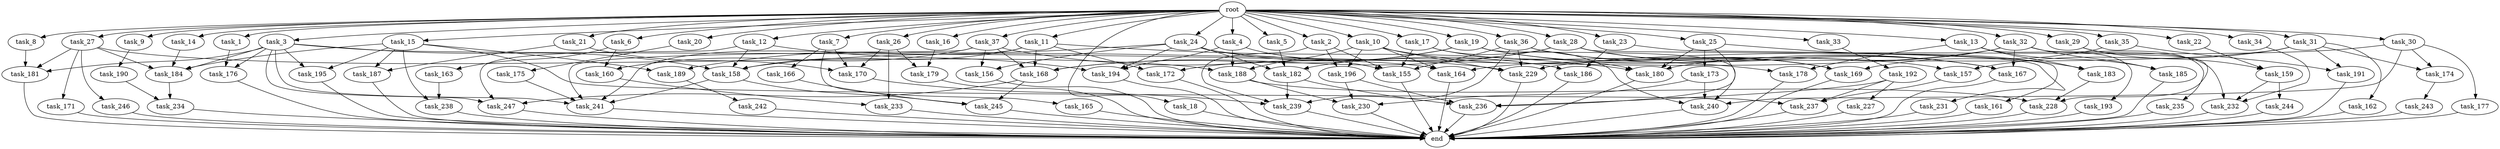 digraph G {
  root [size="0.000000"];
  task_1 [size="1.024000"];
  task_2 [size="1.024000"];
  task_3 [size="1.024000"];
  task_4 [size="1.024000"];
  task_5 [size="1.024000"];
  task_6 [size="1.024000"];
  task_7 [size="1.024000"];
  task_8 [size="1.024000"];
  task_9 [size="1.024000"];
  task_10 [size="1.024000"];
  task_11 [size="1.024000"];
  task_12 [size="1.024000"];
  task_13 [size="1.024000"];
  task_14 [size="1.024000"];
  task_15 [size="1.024000"];
  task_16 [size="1.024000"];
  task_17 [size="1.024000"];
  task_18 [size="1.024000"];
  task_19 [size="1.024000"];
  task_20 [size="1.024000"];
  task_21 [size="1.024000"];
  task_22 [size="1.024000"];
  task_23 [size="1.024000"];
  task_24 [size="1.024000"];
  task_25 [size="1.024000"];
  task_26 [size="1.024000"];
  task_27 [size="1.024000"];
  task_28 [size="1.024000"];
  task_29 [size="1.024000"];
  task_30 [size="1.024000"];
  task_31 [size="1.024000"];
  task_32 [size="1.024000"];
  task_33 [size="1.024000"];
  task_34 [size="1.024000"];
  task_35 [size="1.024000"];
  task_36 [size="1.024000"];
  task_37 [size="1.024000"];
  task_155 [size="1795296329.728000"];
  task_156 [size="1554778161.152000"];
  task_157 [size="1073741824.000000"];
  task_158 [size="2482491097.088000"];
  task_159 [size="893353197.568000"];
  task_160 [size="1005022347.264000"];
  task_161 [size="309237645.312000"];
  task_162 [size="214748364.800000"];
  task_163 [size="309237645.312000"];
  task_164 [size="1769526525.952000"];
  task_165 [size="137438953.472000"];
  task_166 [size="137438953.472000"];
  task_167 [size="1597727834.112000"];
  task_168 [size="2319282339.840000"];
  task_169 [size="2078764171.264000"];
  task_170 [size="386547056.640000"];
  task_171 [size="549755813.888000"];
  task_172 [size="764504178.688000"];
  task_173 [size="858993459.200000"];
  task_174 [size="292057776.128000"];
  task_175 [size="858993459.200000"];
  task_176 [size="936302870.528000"];
  task_177 [size="77309411.328000"];
  task_178 [size="1005022347.264000"];
  task_179 [size="171798691.840000"];
  task_180 [size="1700807049.216000"];
  task_181 [size="1623497637.888000"];
  task_182 [size="2267742732.288000"];
  task_183 [size="1168231104.512000"];
  task_184 [size="1580547964.928000"];
  task_185 [size="523986010.112000"];
  task_186 [size="1168231104.512000"];
  task_187 [size="249108103.168000"];
  task_188 [size="2104533975.040000"];
  task_189 [size="893353197.568000"];
  task_190 [size="77309411.328000"];
  task_191 [size="910533066.752000"];
  task_192 [size="34359738.368000"];
  task_193 [size="309237645.312000"];
  task_194 [size="2576980377.600000"];
  task_195 [size="893353197.568000"];
  task_196 [size="1245540515.840000"];
  task_227 [size="549755813.888000"];
  task_228 [size="1108101562.368000"];
  task_229 [size="1778116460.544000"];
  task_230 [size="506806140.928000"];
  task_231 [size="858993459.200000"];
  task_232 [size="833223655.424000"];
  task_233 [size="343597383.680000"];
  task_234 [size="274877906.944000"];
  task_235 [size="214748364.800000"];
  task_236 [size="2345052143.616000"];
  task_237 [size="1133871366.144000"];
  task_238 [size="68719476.736000"];
  task_239 [size="1752346656.768000"];
  task_240 [size="584115552.256000"];
  task_241 [size="2946347565.056000"];
  task_242 [size="77309411.328000"];
  task_243 [size="214748364.800000"];
  task_244 [size="309237645.312000"];
  task_245 [size="867583393.792000"];
  task_246 [size="549755813.888000"];
  task_247 [size="1855425871.872000"];
  end [size="0.000000"];

  root -> task_1 [size="1.000000"];
  root -> task_2 [size="1.000000"];
  root -> task_3 [size="1.000000"];
  root -> task_4 [size="1.000000"];
  root -> task_5 [size="1.000000"];
  root -> task_6 [size="1.000000"];
  root -> task_7 [size="1.000000"];
  root -> task_8 [size="1.000000"];
  root -> task_9 [size="1.000000"];
  root -> task_10 [size="1.000000"];
  root -> task_11 [size="1.000000"];
  root -> task_12 [size="1.000000"];
  root -> task_13 [size="1.000000"];
  root -> task_14 [size="1.000000"];
  root -> task_15 [size="1.000000"];
  root -> task_16 [size="1.000000"];
  root -> task_17 [size="1.000000"];
  root -> task_18 [size="1.000000"];
  root -> task_19 [size="1.000000"];
  root -> task_20 [size="1.000000"];
  root -> task_21 [size="1.000000"];
  root -> task_22 [size="1.000000"];
  root -> task_23 [size="1.000000"];
  root -> task_24 [size="1.000000"];
  root -> task_25 [size="1.000000"];
  root -> task_26 [size="1.000000"];
  root -> task_27 [size="1.000000"];
  root -> task_28 [size="1.000000"];
  root -> task_29 [size="1.000000"];
  root -> task_30 [size="1.000000"];
  root -> task_31 [size="1.000000"];
  root -> task_32 [size="1.000000"];
  root -> task_33 [size="1.000000"];
  root -> task_34 [size="1.000000"];
  root -> task_35 [size="1.000000"];
  root -> task_36 [size="1.000000"];
  root -> task_37 [size="1.000000"];
  task_1 -> task_176 [size="75497472.000000"];
  task_2 -> task_155 [size="536870912.000000"];
  task_2 -> task_196 [size="536870912.000000"];
  task_2 -> task_239 [size="536870912.000000"];
  task_3 -> task_158 [size="838860800.000000"];
  task_3 -> task_164 [size="838860800.000000"];
  task_3 -> task_176 [size="838860800.000000"];
  task_3 -> task_181 [size="838860800.000000"];
  task_3 -> task_184 [size="838860800.000000"];
  task_3 -> task_195 [size="838860800.000000"];
  task_3 -> task_241 [size="838860800.000000"];
  task_3 -> task_247 [size="838860800.000000"];
  task_4 -> task_155 [size="838860800.000000"];
  task_4 -> task_188 [size="838860800.000000"];
  task_4 -> task_194 [size="838860800.000000"];
  task_5 -> task_182 [size="536870912.000000"];
  task_6 -> task_160 [size="301989888.000000"];
  task_6 -> task_163 [size="301989888.000000"];
  task_7 -> task_165 [size="134217728.000000"];
  task_7 -> task_166 [size="134217728.000000"];
  task_7 -> task_170 [size="134217728.000000"];
  task_8 -> task_181 [size="209715200.000000"];
  task_9 -> task_190 [size="75497472.000000"];
  task_10 -> task_164 [size="679477248.000000"];
  task_10 -> task_178 [size="679477248.000000"];
  task_10 -> task_188 [size="679477248.000000"];
  task_10 -> task_196 [size="679477248.000000"];
  task_10 -> task_229 [size="679477248.000000"];
  task_11 -> task_158 [size="536870912.000000"];
  task_11 -> task_168 [size="536870912.000000"];
  task_11 -> task_172 [size="536870912.000000"];
  task_11 -> task_180 [size="536870912.000000"];
  task_11 -> task_241 [size="536870912.000000"];
  task_12 -> task_158 [size="838860800.000000"];
  task_12 -> task_194 [size="838860800.000000"];
  task_12 -> task_247 [size="838860800.000000"];
  task_13 -> task_178 [size="301989888.000000"];
  task_13 -> task_183 [size="301989888.000000"];
  task_13 -> task_185 [size="301989888.000000"];
  task_13 -> task_193 [size="301989888.000000"];
  task_14 -> task_184 [size="134217728.000000"];
  task_15 -> task_184 [size="33554432.000000"];
  task_15 -> task_187 [size="33554432.000000"];
  task_15 -> task_189 [size="33554432.000000"];
  task_15 -> task_195 [size="33554432.000000"];
  task_15 -> task_237 [size="33554432.000000"];
  task_15 -> task_238 [size="33554432.000000"];
  task_16 -> task_179 [size="134217728.000000"];
  task_17 -> task_155 [size="75497472.000000"];
  task_17 -> task_180 [size="75497472.000000"];
  task_17 -> task_240 [size="75497472.000000"];
  task_18 -> end [size="1.000000"];
  task_19 -> task_167 [size="209715200.000000"];
  task_19 -> task_168 [size="209715200.000000"];
  task_19 -> task_169 [size="209715200.000000"];
  task_19 -> task_172 [size="209715200.000000"];
  task_19 -> task_240 [size="209715200.000000"];
  task_20 -> task_175 [size="838860800.000000"];
  task_21 -> task_170 [size="209715200.000000"];
  task_21 -> task_187 [size="209715200.000000"];
  task_22 -> task_159 [size="838860800.000000"];
  task_23 -> task_161 [size="301989888.000000"];
  task_23 -> task_186 [size="301989888.000000"];
  task_24 -> task_156 [size="838860800.000000"];
  task_24 -> task_157 [size="838860800.000000"];
  task_24 -> task_182 [size="838860800.000000"];
  task_24 -> task_186 [size="838860800.000000"];
  task_24 -> task_189 [size="838860800.000000"];
  task_24 -> task_194 [size="838860800.000000"];
  task_25 -> task_173 [size="838860800.000000"];
  task_25 -> task_180 [size="838860800.000000"];
  task_25 -> task_183 [size="838860800.000000"];
  task_25 -> task_236 [size="838860800.000000"];
  task_26 -> task_170 [size="33554432.000000"];
  task_26 -> task_179 [size="33554432.000000"];
  task_26 -> task_233 [size="33554432.000000"];
  task_27 -> task_171 [size="536870912.000000"];
  task_27 -> task_181 [size="536870912.000000"];
  task_27 -> task_184 [size="536870912.000000"];
  task_27 -> task_188 [size="536870912.000000"];
  task_27 -> task_246 [size="536870912.000000"];
  task_28 -> task_167 [size="838860800.000000"];
  task_28 -> task_168 [size="838860800.000000"];
  task_28 -> task_169 [size="838860800.000000"];
  task_28 -> task_182 [size="838860800.000000"];
  task_28 -> task_231 [size="838860800.000000"];
  task_29 -> task_159 [size="33554432.000000"];
  task_29 -> task_228 [size="33554432.000000"];
  task_30 -> task_174 [size="75497472.000000"];
  task_30 -> task_177 [size="75497472.000000"];
  task_30 -> task_229 [size="75497472.000000"];
  task_30 -> task_240 [size="75497472.000000"];
  task_31 -> task_157 [size="209715200.000000"];
  task_31 -> task_162 [size="209715200.000000"];
  task_31 -> task_164 [size="209715200.000000"];
  task_31 -> task_174 [size="209715200.000000"];
  task_31 -> task_191 [size="209715200.000000"];
  task_32 -> task_158 [size="209715200.000000"];
  task_32 -> task_167 [size="209715200.000000"];
  task_32 -> task_180 [size="209715200.000000"];
  task_32 -> task_185 [size="209715200.000000"];
  task_32 -> task_232 [size="209715200.000000"];
  task_32 -> task_235 [size="209715200.000000"];
  task_33 -> task_192 [size="33554432.000000"];
  task_34 -> task_232 [size="301989888.000000"];
  task_35 -> task_169 [size="679477248.000000"];
  task_35 -> task_191 [size="679477248.000000"];
  task_36 -> task_155 [size="301989888.000000"];
  task_36 -> task_167 [size="301989888.000000"];
  task_36 -> task_169 [size="301989888.000000"];
  task_36 -> task_229 [size="301989888.000000"];
  task_36 -> task_239 [size="301989888.000000"];
  task_37 -> task_156 [size="679477248.000000"];
  task_37 -> task_160 [size="679477248.000000"];
  task_37 -> task_168 [size="679477248.000000"];
  task_37 -> task_229 [size="679477248.000000"];
  task_37 -> task_241 [size="679477248.000000"];
  task_155 -> end [size="1.000000"];
  task_156 -> end [size="1.000000"];
  task_157 -> task_237 [size="536870912.000000"];
  task_158 -> task_241 [size="411041792.000000"];
  task_158 -> task_245 [size="411041792.000000"];
  task_159 -> task_232 [size="301989888.000000"];
  task_159 -> task_244 [size="301989888.000000"];
  task_160 -> task_233 [size="301989888.000000"];
  task_161 -> end [size="1.000000"];
  task_162 -> end [size="1.000000"];
  task_163 -> task_238 [size="33554432.000000"];
  task_164 -> end [size="1.000000"];
  task_165 -> end [size="1.000000"];
  task_166 -> task_245 [size="301989888.000000"];
  task_167 -> end [size="1.000000"];
  task_168 -> task_245 [size="134217728.000000"];
  task_168 -> task_247 [size="134217728.000000"];
  task_169 -> end [size="1.000000"];
  task_170 -> task_239 [size="33554432.000000"];
  task_171 -> end [size="1.000000"];
  task_172 -> end [size="1.000000"];
  task_173 -> task_230 [size="209715200.000000"];
  task_173 -> task_240 [size="209715200.000000"];
  task_174 -> task_243 [size="209715200.000000"];
  task_175 -> task_241 [size="411041792.000000"];
  task_176 -> end [size="1.000000"];
  task_177 -> end [size="1.000000"];
  task_178 -> end [size="1.000000"];
  task_179 -> end [size="1.000000"];
  task_180 -> end [size="1.000000"];
  task_181 -> end [size="1.000000"];
  task_182 -> task_236 [size="838860800.000000"];
  task_182 -> task_239 [size="838860800.000000"];
  task_183 -> task_228 [size="838860800.000000"];
  task_184 -> task_234 [size="134217728.000000"];
  task_185 -> end [size="1.000000"];
  task_186 -> end [size="1.000000"];
  task_187 -> end [size="1.000000"];
  task_188 -> task_228 [size="209715200.000000"];
  task_188 -> task_230 [size="209715200.000000"];
  task_189 -> task_242 [size="75497472.000000"];
  task_190 -> task_234 [size="134217728.000000"];
  task_191 -> end [size="1.000000"];
  task_192 -> task_227 [size="536870912.000000"];
  task_192 -> task_236 [size="536870912.000000"];
  task_192 -> task_237 [size="536870912.000000"];
  task_193 -> end [size="1.000000"];
  task_194 -> end [size="1.000000"];
  task_195 -> end [size="1.000000"];
  task_196 -> task_230 [size="75497472.000000"];
  task_196 -> task_236 [size="75497472.000000"];
  task_227 -> end [size="1.000000"];
  task_228 -> end [size="1.000000"];
  task_229 -> end [size="1.000000"];
  task_230 -> end [size="1.000000"];
  task_231 -> end [size="1.000000"];
  task_232 -> end [size="1.000000"];
  task_233 -> end [size="1.000000"];
  task_234 -> end [size="1.000000"];
  task_235 -> end [size="1.000000"];
  task_236 -> end [size="1.000000"];
  task_237 -> end [size="1.000000"];
  task_238 -> end [size="1.000000"];
  task_239 -> end [size="1.000000"];
  task_240 -> end [size="1.000000"];
  task_241 -> end [size="1.000000"];
  task_242 -> end [size="1.000000"];
  task_243 -> end [size="1.000000"];
  task_244 -> end [size="1.000000"];
  task_245 -> end [size="1.000000"];
  task_246 -> end [size="1.000000"];
  task_247 -> end [size="1.000000"];
}
